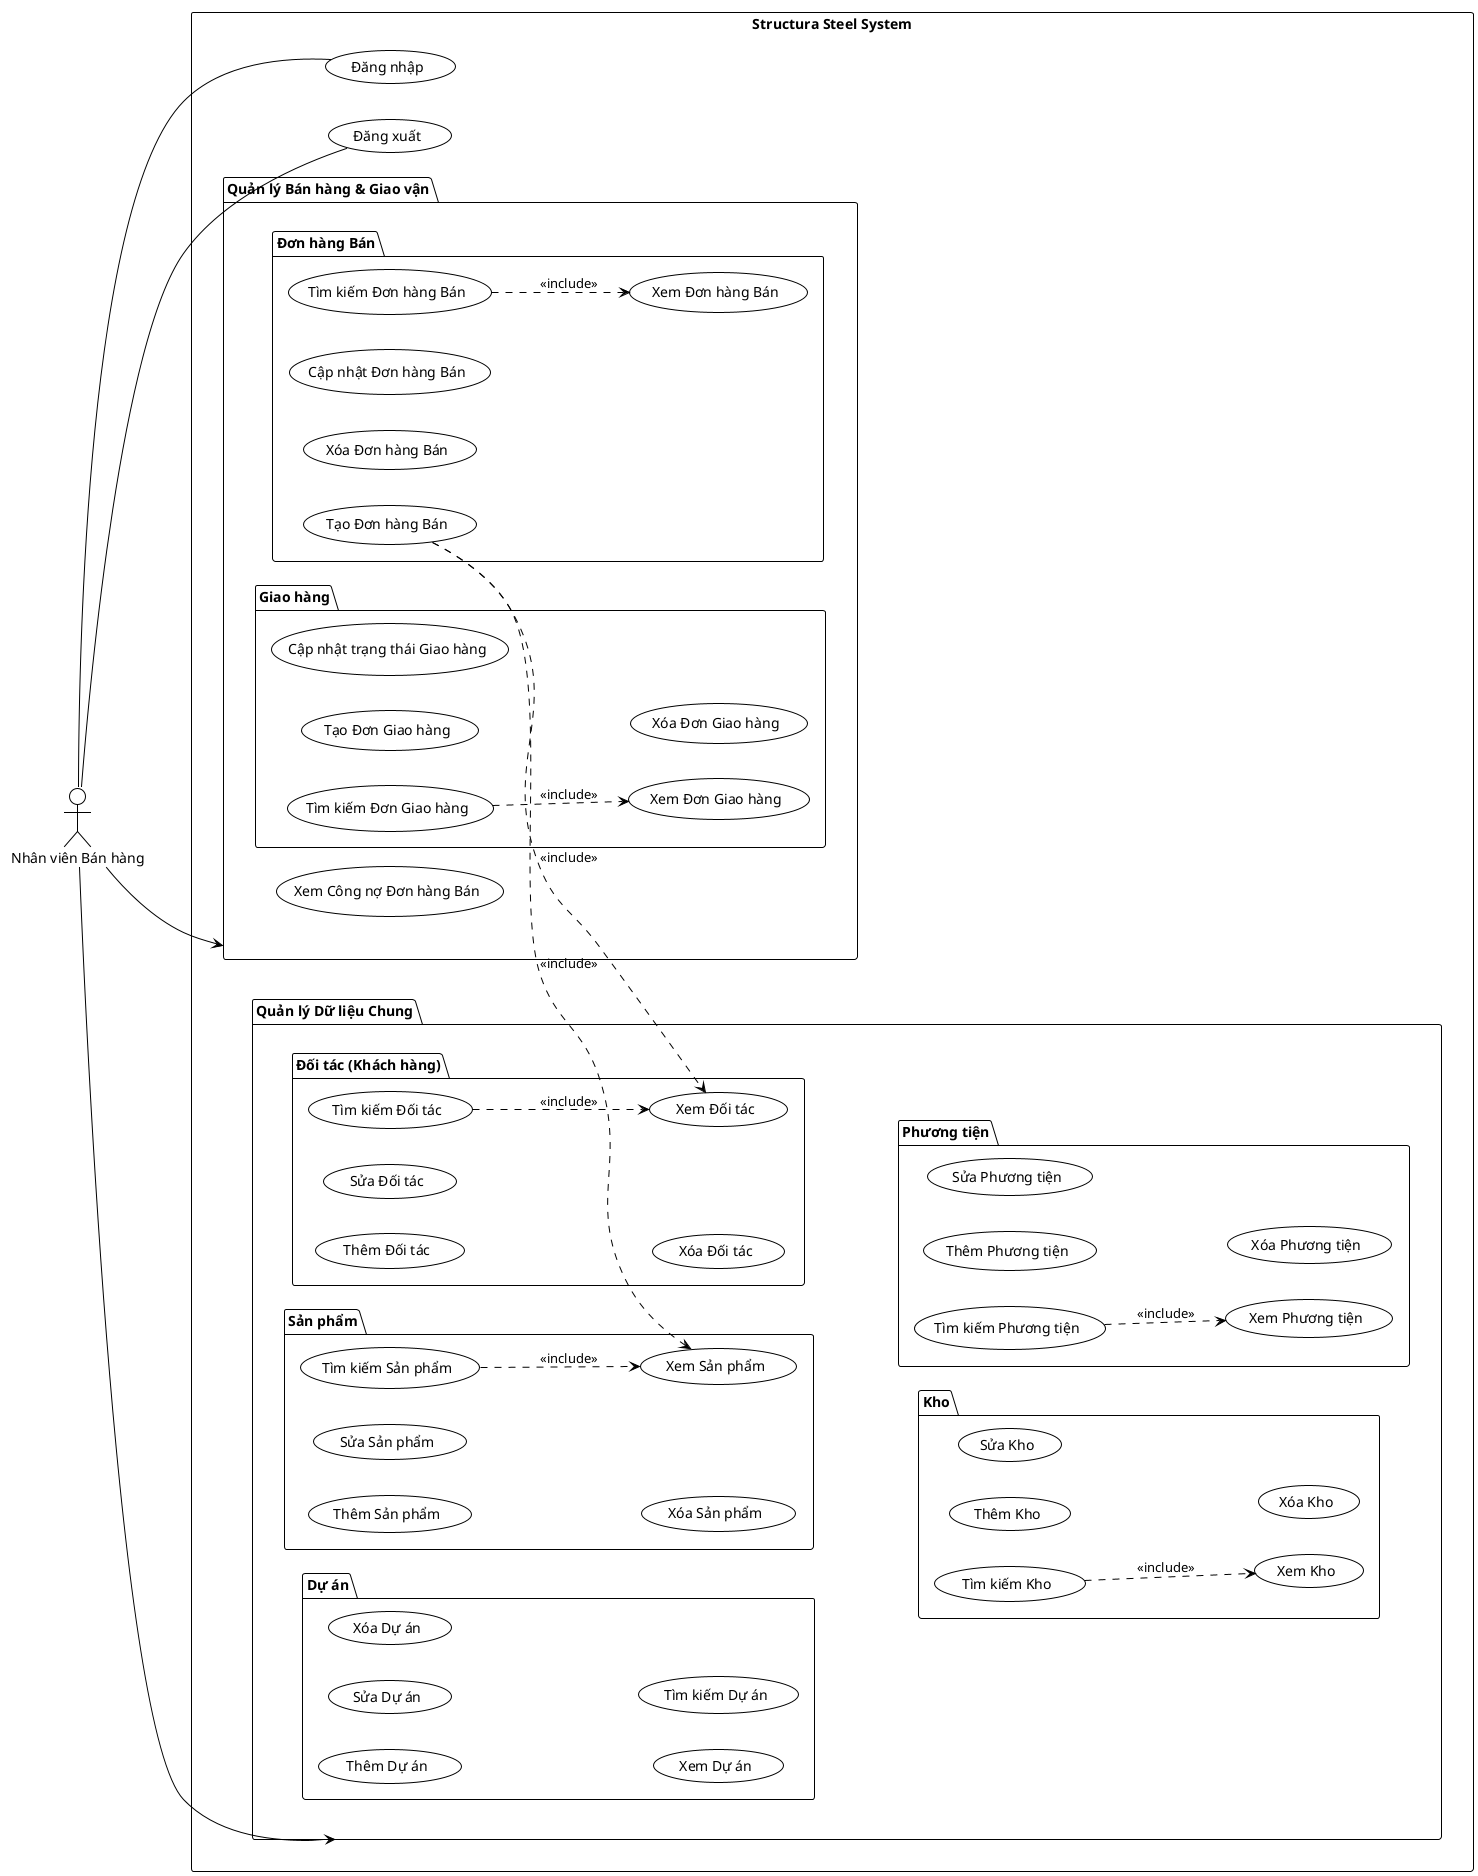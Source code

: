 @startuml Usecase_Saler
!theme plain

left to right direction
actor "Nhân viên Bán hàng" as Saler

rectangle "Structura Steel System" {

    usecase "Đăng nhập" as UC_Login
    usecase "Đăng xuất" as UC_Logout

    ' --- Gói chức năng Bán hàng & Giao vận ---
    package "Quản lý Bán hàng & Giao vận" {
        package "Đơn hàng Bán" {
            usecase "Tạo Đơn hàng Bán" as UC_CreateSale
            usecase "Xem Đơn hàng Bán" as UC_ViewSale
            usecase "Cập nhật Đơn hàng Bán" as UC_UpdateSale
            usecase "Xóa Đơn hàng Bán" as UC_DeleteSale
            usecase "Tìm kiếm Đơn hàng Bán" as UC_SearchSale
        }

        package "Giao hàng" {
            usecase "Tạo Đơn Giao hàng" as UC_CreateDelivery
            usecase "Xem Đơn Giao hàng" as UC_ViewDelivery
            usecase "Cập nhật trạng thái Giao hàng" as UC_UpdateDelivery
            usecase "Xóa Đơn Giao hàng" as UC_DeleteDelivery
            usecase "Tìm kiếm Đơn Giao hàng" as UC_SearchDelivery
        }

        usecase "Xem Công nợ Đơn hàng Bán" as UC_ViewSaleDebt
    }

    ' --- Gói chức năng Quản lý Dữ liệu ---
    package "Quản lý Dữ liệu Chung" {
        package "Đối tác (Khách hàng)" {
            usecase "Thêm Đối tác" as UC_AddPartner
            usecase "Sửa Đối tác" as UC_EditPartner
            usecase "Xóa Đối tác" as UC_DeletePartner
            usecase "Xem Đối tác" as UC_ViewPartner
            usecase "Tìm kiếm Đối tác" as UC_SearchPartner
        }

        package "Sản phẩm" {
            usecase "Thêm Sản phẩm" as UC_AddProduct
            usecase "Sửa Sản phẩm" as UC_EditProduct
            usecase "Xóa Sản phẩm" as UC_DeleteProduct
            usecase "Xem Sản phẩm" as UC_ViewProduct
            usecase "Tìm kiếm Sản phẩm" as UC_SearchProduct
        }

        package "Dự án" {
            usecase "Thêm Dự án" as UC_AddProject
            usecase "Sửa Dự án" as UC_EditProject
            usecase "Xóa Dự án" as UC_DeleteProject
            usecase "Xem Dự án" as UC_ViewProject
            usecase "Tìm kiếm Dự án" as UC_SearchProject
        }

        package "Phương tiện" {
            usecase "Thêm Phương tiện" as UC_AddVehicle
            usecase "Sửa Phương tiện" as UC_EditVehicle
            usecase "Xóa Phương tiện" as UC_DeleteVehicle
            usecase "Xem Phương tiện" as UC_ViewVehicle
            usecase "Tìm kiếm Phương tiện" as UC_SearchVehicle
        }

        package "Kho" {
            usecase "Thêm Kho" as UC_AddWarehouse
            usecase "Sửa Kho" as UC_EditWarehouse
            usecase "Xóa Kho" as UC_DeleteWarehouse
            usecase "Xem Kho" as UC_ViewWarehouse
            usecase "Tìm kiếm Kho" as UC_SearchWarehouse
        }
    }
}

' --- Kết nối rút gọn từ Actor tới các Package ---
Saler --> (Quản lý Bán hàng & Giao vận)
Saler --> (Quản lý Dữ liệu Chung)
Saler -- UC_Login
Saler -- UC_Logout

' --- Các include relationships (giữ nguyên) ---
UC_CreateSale ..> UC_ViewPartner : <<include>>
UC_CreateSale ..> UC_ViewProduct : <<include>>
UC_SearchSale ..> UC_ViewSale : <<include>>
UC_SearchPartner ..> UC_ViewPartner : <<include>>
UC_SearchProduct ..> UC_ViewProduct : <<include>>
UC_SearchVehicle ..> UC_ViewVehicle : <<include>>
UC_SearchWarehouse ..> UC_ViewWarehouse : <<include>>
UC_SearchDelivery ..> UC_ViewDelivery : <<include>>

@enduml